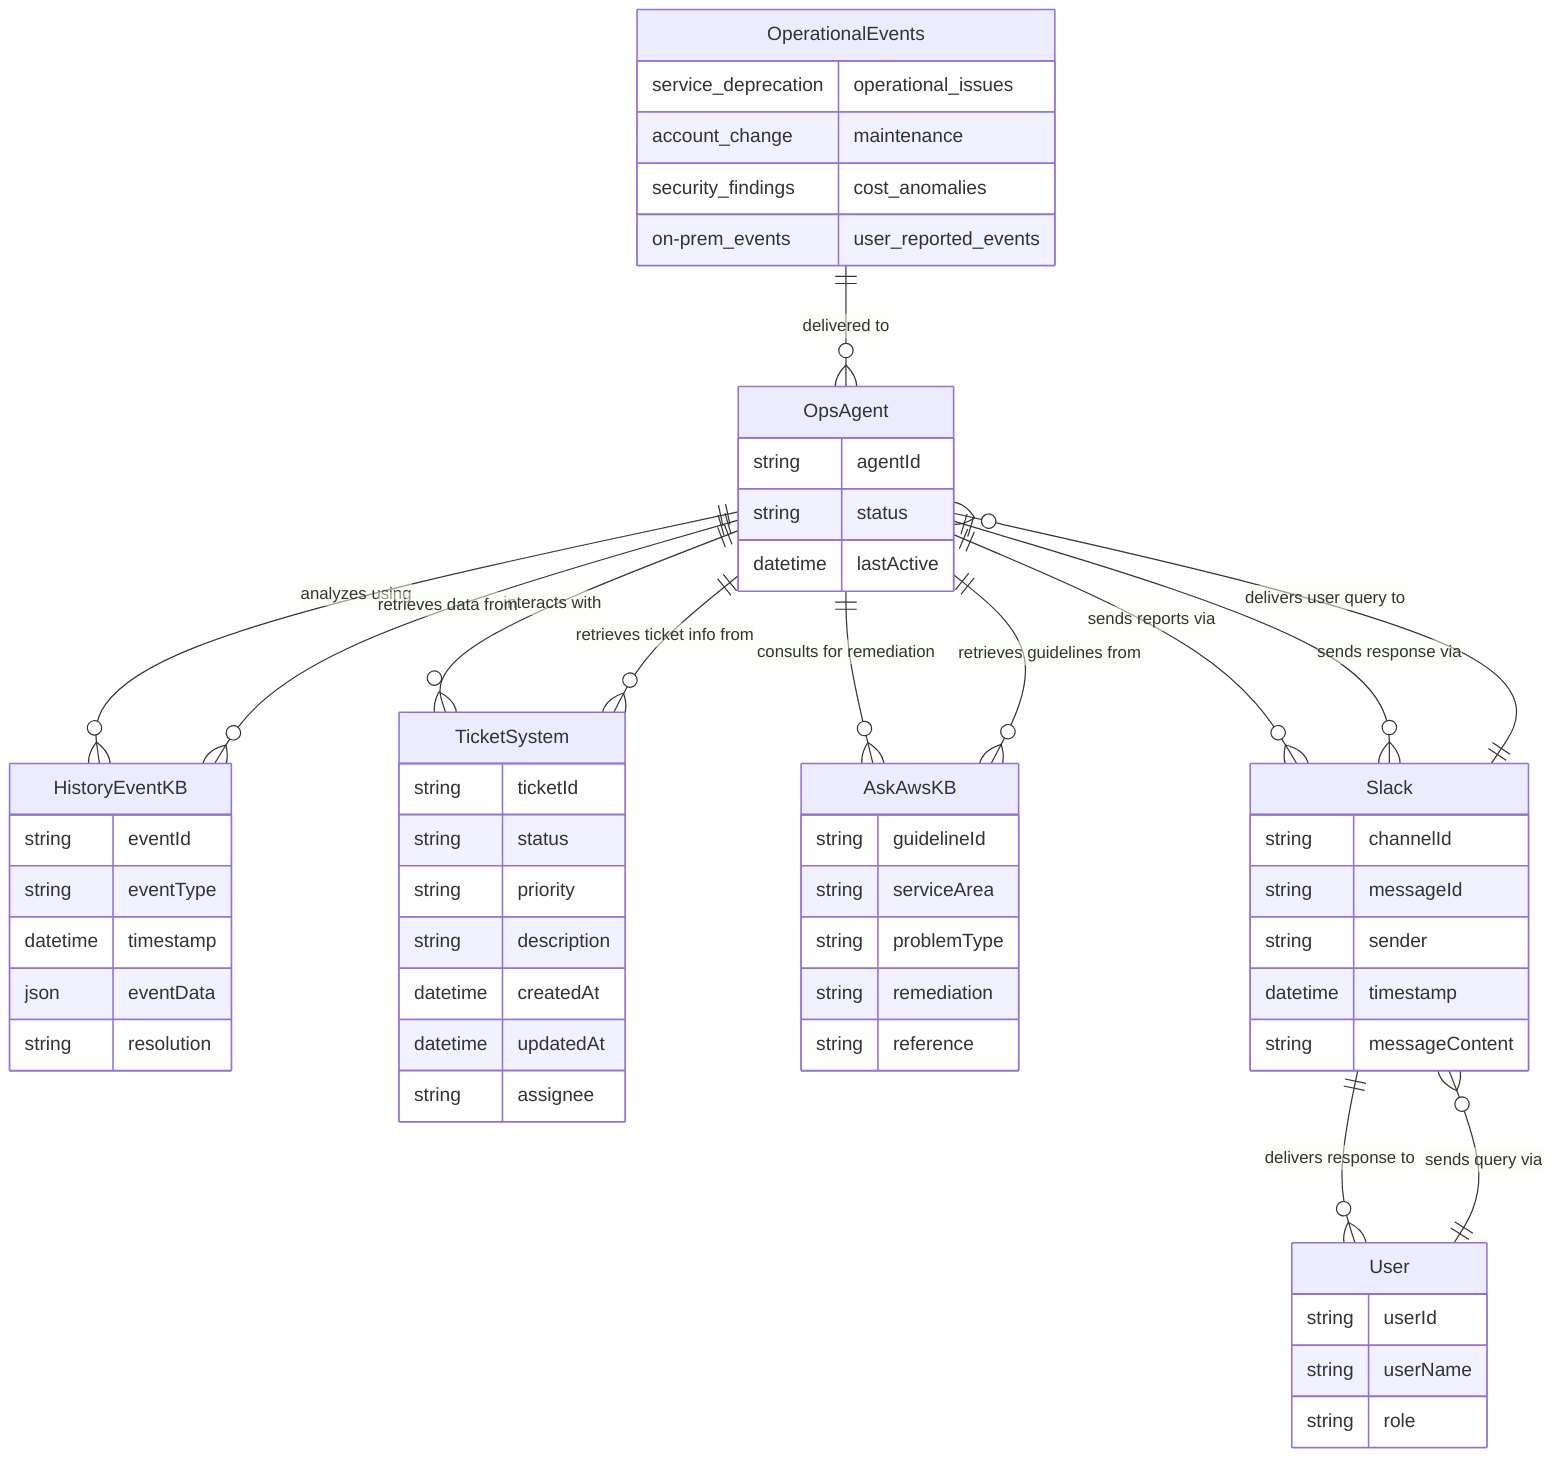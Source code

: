 %% @/solution-diagram.mmd draw a mermaid architecture diagram based on the following solution description:
%% # Operation event handling flow
%% 1. An operational event happen
%% 2. the event gets delivered to OpsAgent
%% 3. OpsAgent analyzes the event content by connecting to the history event knowledge base and ticket system
%% 4. OpsAgent takes actions such as create, update ticket based on the analyses and it consults AskAws knowledge base for remediation guidelines
%% 5. OpsAgent send report of actions and results via Slack

%% # User chat handling flow
%% 1. User sends query to OpsAgent via Slack
%% 2. OpsAgent generated response to user query by connecting to history event knowledge base, AskAws knowledge base, and ticket tools
%% 3. OpsAgent sends synthesized response back to user via Slack


erDiagram
    OperationalEvents ||--o{ OpsAgent : "delivered to"
    OpsAgent ||--o{ HistoryEventKB : "analyzes using"
    OpsAgent ||--o{ TicketSystem : "interacts with"
    OpsAgent ||--o{ AskAwsKB : "consults for remediation"
    OpsAgent ||--o{ Slack : "sends reports via"
    User ||--o{ Slack : "sends query via"
    Slack ||--o{ OpsAgent : "delivers user query to"
    OpsAgent ||--o{ HistoryEventKB : "retrieves data from"
    OpsAgent ||--o{ AskAwsKB : "retrieves guidelines from"
    OpsAgent ||--o{ TicketSystem : "retrieves ticket info from"
    OpsAgent ||--o{ Slack : "sends response via"
    Slack ||--o{ User : "delivers response to"

    OperationalEvents {
        service_deprecation operational_issues
        account_change maintenance
        security_findings cost_anomalies
        on-prem_events user_reported_events
    }

    OpsAgent {
        string agentId
        string status
        datetime lastActive
    }

    HistoryEventKB {
        string eventId
        string eventType
        datetime timestamp
        json eventData
        string resolution
    }

    TicketSystem {
        string ticketId
        string status
        string priority
        string description
        datetime createdAt
        datetime updatedAt
        string assignee
    }

    AskAwsKB {
        string guidelineId
        string serviceArea
        string problemType
        string remediation
        string reference
    }

    Slack {
        string channelId
        string messageId
        string sender
        datetime timestamp
        string messageContent
    }

    User {
        string userId
        string userName
        string role
    }
